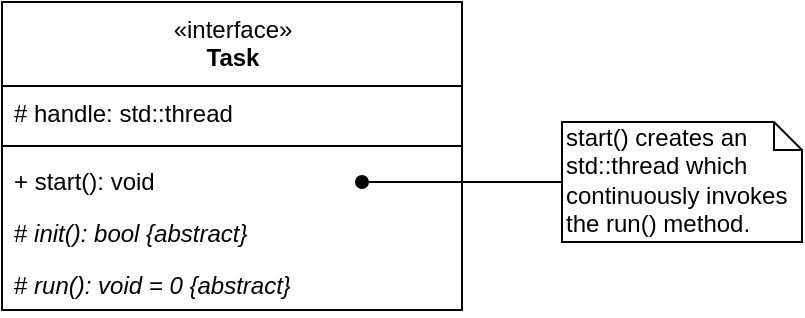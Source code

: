 <mxfile version="13.7.9" type="device"><diagram id="njPW_tboIVseyxhEBPLP" name="Page-1"><mxGraphModel dx="677" dy="391" grid="1" gridSize="10" guides="1" tooltips="1" connect="1" arrows="1" fold="1" page="1" pageScale="1" pageWidth="850" pageHeight="1100" math="0" shadow="0"><root><mxCell id="0"/><mxCell id="1" parent="0"/><mxCell id="Oq4AOCG_8XORU7gmd54b-27" style="edgeStyle=orthogonalEdgeStyle;rounded=0;orthogonalLoop=1;jettySize=auto;html=1;endArrow=oval;endFill=1;" parent="1" source="Oq4AOCG_8XORU7gmd54b-26" edge="1"><mxGeometry relative="1" as="geometry"><mxPoint x="260" y="170.0" as="targetPoint"/></mxGeometry></mxCell><mxCell id="Oq4AOCG_8XORU7gmd54b-26" value="start() creates an std::thread which continuously invokes the run() method." style="shape=note;whiteSpace=wrap;html=1;size=14;verticalAlign=top;align=left;spacingTop=-6;" parent="1" vertex="1"><mxGeometry x="360" y="140" width="120" height="60" as="geometry"/></mxCell><object label="&lt;span style=&quot;font-weight: normal&quot;&gt;«interface»&lt;br&gt;&lt;/span&gt;Task" Reference="https://stackoverflow.com/a/40255633" id="Oq4AOCG_8XORU7gmd54b-20"><mxCell style="swimlane;fontStyle=1;align=center;verticalAlign=top;childLayout=stackLayout;horizontal=1;startSize=42;horizontalStack=0;resizeParent=1;resizeParentMax=0;resizeLast=0;collapsible=1;marginBottom=0;html=1;" parent="1" vertex="1"><mxGeometry x="80" y="80" width="230" height="154" as="geometry"/></mxCell></object><mxCell id="FfK1kQkvp-mUVUn6hDS0-1" value="# handle: std::thread" style="text;strokeColor=none;fillColor=none;align=left;verticalAlign=top;spacingLeft=4;spacingRight=4;overflow=hidden;rotatable=0;points=[[0,0.5],[1,0.5]];portConstraint=eastwest;" vertex="1" parent="Oq4AOCG_8XORU7gmd54b-20"><mxGeometry y="42" width="230" height="26" as="geometry"/></mxCell><mxCell id="Oq4AOCG_8XORU7gmd54b-22" value="" style="line;strokeWidth=1;fillColor=none;align=left;verticalAlign=middle;spacingTop=-1;spacingLeft=3;spacingRight=3;rotatable=0;labelPosition=right;points=[];portConstraint=eastwest;" parent="Oq4AOCG_8XORU7gmd54b-20" vertex="1"><mxGeometry y="68" width="230" height="8" as="geometry"/></mxCell><mxCell id="Oq4AOCG_8XORU7gmd54b-23" value="+ start(): void" style="text;strokeColor=none;fillColor=none;align=left;verticalAlign=top;spacingLeft=4;spacingRight=4;overflow=hidden;rotatable=0;points=[[0,0.5],[1,0.5]];portConstraint=eastwest;" parent="Oq4AOCG_8XORU7gmd54b-20" vertex="1"><mxGeometry y="76" width="230" height="26" as="geometry"/></mxCell><mxCell id="Oq4AOCG_8XORU7gmd54b-24" value="&lt;span style=&quot;font-style: normal&quot;&gt;#&lt;/span&gt; init(): bool {abstract}" style="text;strokeColor=none;fillColor=none;align=left;verticalAlign=top;spacingLeft=4;spacingRight=4;overflow=hidden;rotatable=0;points=[[0,0.5],[1,0.5]];portConstraint=eastwest;fontStyle=2;html=1;" parent="Oq4AOCG_8XORU7gmd54b-20" vertex="1"><mxGeometry y="102" width="230" height="26" as="geometry"/></mxCell><mxCell id="Oq4AOCG_8XORU7gmd54b-25" value="&lt;span style=&quot;font-style: normal&quot;&gt;#&lt;/span&gt; run(): void = 0 {abstract}" style="text;strokeColor=none;fillColor=none;align=left;verticalAlign=top;spacingLeft=4;spacingRight=4;overflow=hidden;rotatable=0;points=[[0,0.5],[1,0.5]];portConstraint=eastwest;fontStyle=2;html=1;" parent="Oq4AOCG_8XORU7gmd54b-20" vertex="1"><mxGeometry y="128" width="230" height="26" as="geometry"/></mxCell></root></mxGraphModel></diagram></mxfile>
